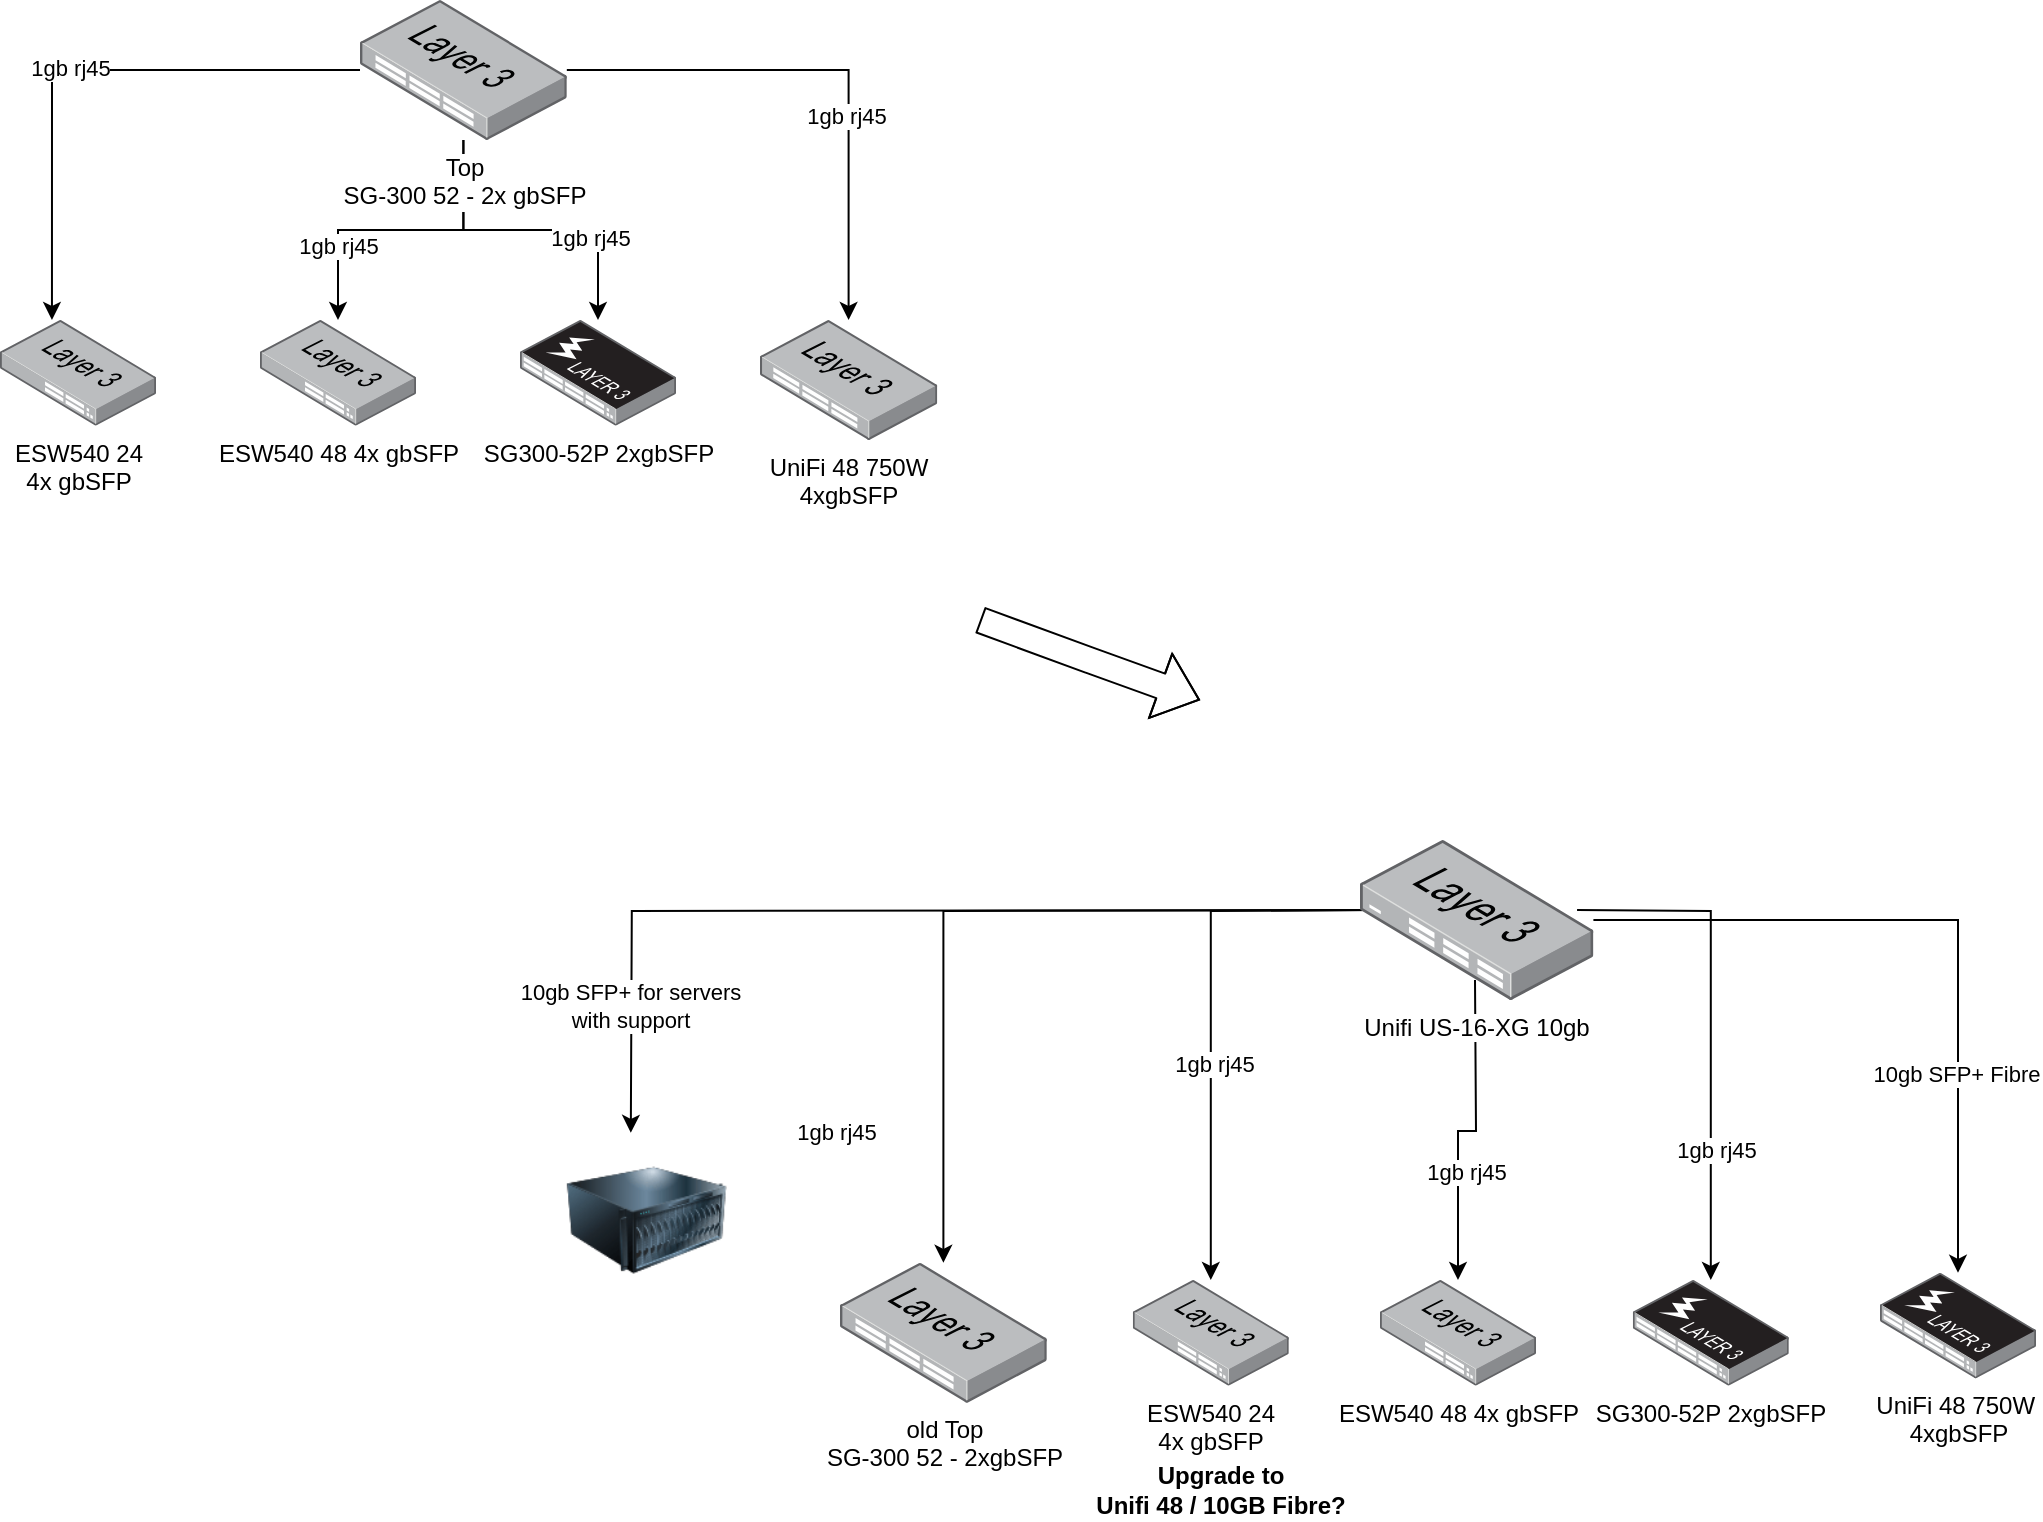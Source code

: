 <mxfile version="13.6.3" type="github">
  <diagram id="2mYRZW20Vw6ouSBLglps" name="Page-1">
    <mxGraphModel dx="1038" dy="548" grid="1" gridSize="10" guides="1" tooltips="1" connect="1" arrows="1" fold="1" page="1" pageScale="1" pageWidth="1100" pageHeight="850" math="0" shadow="0">
      <root>
        <mxCell id="0" />
        <mxCell id="1" parent="0" />
        <mxCell id="_yT_B3aDCmFa8oAkZCny-6" style="edgeStyle=orthogonalEdgeStyle;rounded=0;orthogonalLoop=1;jettySize=auto;html=1;entryX=0.333;entryY=0;entryDx=0;entryDy=0;entryPerimeter=0;" parent="1" source="_yT_B3aDCmFa8oAkZCny-1" target="_yT_B3aDCmFa8oAkZCny-2" edge="1">
          <mxGeometry relative="1" as="geometry" />
        </mxCell>
        <mxCell id="_yT_B3aDCmFa8oAkZCny-33" value="1gb rj45" style="edgeLabel;html=1;align=center;verticalAlign=middle;resizable=0;points=[];" parent="_yT_B3aDCmFa8oAkZCny-6" vertex="1" connectable="0">
          <mxGeometry x="0.039" y="-1" relative="1" as="geometry">
            <mxPoint as="offset" />
          </mxGeometry>
        </mxCell>
        <mxCell id="_yT_B3aDCmFa8oAkZCny-7" style="edgeStyle=orthogonalEdgeStyle;rounded=0;orthogonalLoop=1;jettySize=auto;html=1;" parent="1" source="_yT_B3aDCmFa8oAkZCny-1" target="_yT_B3aDCmFa8oAkZCny-3" edge="1">
          <mxGeometry relative="1" as="geometry" />
        </mxCell>
        <mxCell id="_yT_B3aDCmFa8oAkZCny-32" value="1gb rj45" style="edgeLabel;html=1;align=center;verticalAlign=middle;resizable=0;points=[];" parent="_yT_B3aDCmFa8oAkZCny-7" vertex="1" connectable="0">
          <mxGeometry x="0.515" relative="1" as="geometry">
            <mxPoint as="offset" />
          </mxGeometry>
        </mxCell>
        <mxCell id="_yT_B3aDCmFa8oAkZCny-8" style="edgeStyle=orthogonalEdgeStyle;rounded=0;orthogonalLoop=1;jettySize=auto;html=1;" parent="1" source="_yT_B3aDCmFa8oAkZCny-1" target="_yT_B3aDCmFa8oAkZCny-4" edge="1">
          <mxGeometry relative="1" as="geometry" />
        </mxCell>
        <mxCell id="_yT_B3aDCmFa8oAkZCny-31" value="1gb rj45" style="edgeLabel;html=1;align=center;verticalAlign=middle;resizable=0;points=[];" parent="_yT_B3aDCmFa8oAkZCny-8" vertex="1" connectable="0">
          <mxGeometry x="0.479" y="-4" relative="1" as="geometry">
            <mxPoint as="offset" />
          </mxGeometry>
        </mxCell>
        <mxCell id="_yT_B3aDCmFa8oAkZCny-9" style="edgeStyle=orthogonalEdgeStyle;rounded=0;orthogonalLoop=1;jettySize=auto;html=1;" parent="1" source="_yT_B3aDCmFa8oAkZCny-1" target="_yT_B3aDCmFa8oAkZCny-5" edge="1">
          <mxGeometry relative="1" as="geometry" />
        </mxCell>
        <mxCell id="_yT_B3aDCmFa8oAkZCny-30" value="1gb rj45" style="edgeLabel;html=1;align=center;verticalAlign=middle;resizable=0;points=[];" parent="_yT_B3aDCmFa8oAkZCny-9" vertex="1" connectable="0">
          <mxGeometry x="0.05" y="-23" relative="1" as="geometry">
            <mxPoint as="offset" />
          </mxGeometry>
        </mxCell>
        <mxCell id="_yT_B3aDCmFa8oAkZCny-1" value="Top &lt;br&gt;SG-300 52 - 2x gbSFP" style="points=[];aspect=fixed;html=1;align=center;shadow=0;dashed=0;image;image=img/lib/allied_telesis/switch/Switch_48_port_L3.svg;" parent="1" vertex="1">
          <mxGeometry x="220" y="50" width="103.41" height="70" as="geometry" />
        </mxCell>
        <mxCell id="_yT_B3aDCmFa8oAkZCny-2" value="ESW540 24 &lt;br&gt;4x gbSFP" style="points=[];aspect=fixed;html=1;align=center;shadow=0;dashed=0;image;image=img/lib/allied_telesis/switch/Switch_24_port_L3_Alternative.svg;" parent="1" vertex="1">
          <mxGeometry x="40" y="210" width="78" height="52.8" as="geometry" />
        </mxCell>
        <mxCell id="_yT_B3aDCmFa8oAkZCny-3" value="ESW540 48 4x gbSFP" style="points=[];aspect=fixed;html=1;align=center;shadow=0;dashed=0;image;image=img/lib/allied_telesis/switch/Switch_24_port_L3_Alternative.svg;" parent="1" vertex="1">
          <mxGeometry x="170" y="210" width="78" height="52.8" as="geometry" />
        </mxCell>
        <mxCell id="_yT_B3aDCmFa8oAkZCny-4" value="SG300-52P 2xgbSFP" style="points=[];aspect=fixed;html=1;align=center;shadow=0;dashed=0;image;image=img/lib/allied_telesis/switch/Switch_48_port_L3_POE.svg;" parent="1" vertex="1">
          <mxGeometry x="300" y="210" width="78" height="52.8" as="geometry" />
        </mxCell>
        <mxCell id="_yT_B3aDCmFa8oAkZCny-5" value="UniFi 48 750W &lt;br&gt;4xgbSFP" style="points=[];aspect=fixed;html=1;align=center;shadow=0;dashed=0;image;image=img/lib/allied_telesis/switch/Switch_48_port_L3.svg;" parent="1" vertex="1">
          <mxGeometry x="420" y="210" width="88.64" height="60" as="geometry" />
        </mxCell>
        <mxCell id="_yT_B3aDCmFa8oAkZCny-34" style="edgeStyle=orthogonalEdgeStyle;rounded=0;orthogonalLoop=1;jettySize=auto;html=1;" parent="1" target="_yT_B3aDCmFa8oAkZCny-24" edge="1">
          <mxGeometry relative="1" as="geometry">
            <mxPoint x="726.41" y="505" as="sourcePoint" />
          </mxGeometry>
        </mxCell>
        <mxCell id="_yT_B3aDCmFa8oAkZCny-35" value="1gb rj45" style="edgeLabel;html=1;align=center;verticalAlign=middle;resizable=0;points=[];" parent="_yT_B3aDCmFa8oAkZCny-34" vertex="1" connectable="0">
          <mxGeometry x="0.088" y="55" relative="1" as="geometry">
            <mxPoint x="-56" y="55" as="offset" />
          </mxGeometry>
        </mxCell>
        <mxCell id="_yT_B3aDCmFa8oAkZCny-36" style="edgeStyle=orthogonalEdgeStyle;rounded=0;orthogonalLoop=1;jettySize=auto;html=1;" parent="1" target="_yT_B3aDCmFa8oAkZCny-25" edge="1">
          <mxGeometry relative="1" as="geometry">
            <mxPoint x="726.41" y="505" as="sourcePoint" />
          </mxGeometry>
        </mxCell>
        <mxCell id="_yT_B3aDCmFa8oAkZCny-37" value="1gb rj45" style="edgeLabel;html=1;align=center;verticalAlign=middle;resizable=0;points=[];" parent="_yT_B3aDCmFa8oAkZCny-36" vertex="1" connectable="0">
          <mxGeometry x="0.188" y="1" relative="1" as="geometry">
            <mxPoint as="offset" />
          </mxGeometry>
        </mxCell>
        <mxCell id="_yT_B3aDCmFa8oAkZCny-38" style="edgeStyle=orthogonalEdgeStyle;rounded=0;orthogonalLoop=1;jettySize=auto;html=1;" parent="1" target="_yT_B3aDCmFa8oAkZCny-26" edge="1">
          <mxGeometry relative="1" as="geometry">
            <mxPoint x="777.5" y="540" as="sourcePoint" />
          </mxGeometry>
        </mxCell>
        <mxCell id="_yT_B3aDCmFa8oAkZCny-39" value="1gb rj45" style="edgeLabel;html=1;align=center;verticalAlign=middle;resizable=0;points=[];" parent="_yT_B3aDCmFa8oAkZCny-38" vertex="1" connectable="0">
          <mxGeometry x="0.316" y="4" relative="1" as="geometry">
            <mxPoint as="offset" />
          </mxGeometry>
        </mxCell>
        <mxCell id="_yT_B3aDCmFa8oAkZCny-40" style="edgeStyle=orthogonalEdgeStyle;rounded=0;orthogonalLoop=1;jettySize=auto;html=1;" parent="1" target="_yT_B3aDCmFa8oAkZCny-27" edge="1">
          <mxGeometry relative="1" as="geometry">
            <mxPoint x="828.53" y="505" as="sourcePoint" />
          </mxGeometry>
        </mxCell>
        <mxCell id="_yT_B3aDCmFa8oAkZCny-41" value="1gb rj45" style="edgeLabel;html=1;align=center;verticalAlign=middle;resizable=0;points=[];" parent="_yT_B3aDCmFa8oAkZCny-40" vertex="1" connectable="0">
          <mxGeometry x="0.479" y="2" relative="1" as="geometry">
            <mxPoint as="offset" />
          </mxGeometry>
        </mxCell>
        <mxCell id="_yT_B3aDCmFa8oAkZCny-45" style="edgeStyle=orthogonalEdgeStyle;rounded=0;orthogonalLoop=1;jettySize=auto;html=1;" parent="1" edge="1">
          <mxGeometry relative="1" as="geometry">
            <mxPoint x="355.41" y="616.4" as="targetPoint" />
            <mxPoint x="726.41" y="505" as="sourcePoint" />
          </mxGeometry>
        </mxCell>
        <mxCell id="_yT_B3aDCmFa8oAkZCny-48" value="10gb SFP+ for servers&lt;br&gt;with support" style="edgeLabel;html=1;align=center;verticalAlign=middle;resizable=0;points=[];" parent="_yT_B3aDCmFa8oAkZCny-45" vertex="1" connectable="0">
          <mxGeometry x="0.571" y="40" relative="1" as="geometry">
            <mxPoint x="-41" y="40" as="offset" />
          </mxGeometry>
        </mxCell>
        <mxCell id="_yT_B3aDCmFa8oAkZCny-24" value="old Top &lt;br&gt;SG-300 52 - 2xgbSFP" style="points=[];aspect=fixed;html=1;align=center;shadow=0;dashed=0;image;image=img/lib/allied_telesis/switch/Switch_48_port_L3.svg;" parent="1" vertex="1">
          <mxGeometry x="460" y="681.4" width="103.41" height="70" as="geometry" />
        </mxCell>
        <mxCell id="_yT_B3aDCmFa8oAkZCny-25" value="ESW540 24 &lt;br&gt;4x gbSFP" style="points=[];aspect=fixed;html=1;align=center;shadow=0;dashed=0;image;image=img/lib/allied_telesis/switch/Switch_24_port_L3_Alternative.svg;" parent="1" vertex="1">
          <mxGeometry x="606.41" y="690" width="78" height="52.8" as="geometry" />
        </mxCell>
        <mxCell id="_yT_B3aDCmFa8oAkZCny-26" value="ESW540 48 4x gbSFP" style="points=[];aspect=fixed;html=1;align=center;shadow=0;dashed=0;image;image=img/lib/allied_telesis/switch/Switch_24_port_L3_Alternative.svg;" parent="1" vertex="1">
          <mxGeometry x="730.0" y="690" width="78" height="52.8" as="geometry" />
        </mxCell>
        <mxCell id="_yT_B3aDCmFa8oAkZCny-27" value="SG300-52P 2xgbSFP" style="points=[];aspect=fixed;html=1;align=center;shadow=0;dashed=0;image;image=img/lib/allied_telesis/switch/Switch_48_port_L3_POE.svg;" parent="1" vertex="1">
          <mxGeometry x="856.41" y="690" width="78" height="52.8" as="geometry" />
        </mxCell>
        <mxCell id="_yT_B3aDCmFa8oAkZCny-29" value="" style="shape=flexArrow;endArrow=classic;html=1;width=13;endSize=6.47;" parent="1" edge="1">
          <mxGeometry width="50" height="50" relative="1" as="geometry">
            <mxPoint x="530" y="360" as="sourcePoint" />
            <mxPoint x="640" y="400" as="targetPoint" />
            <Array as="points">
              <mxPoint x="585" y="380.2" />
            </Array>
          </mxGeometry>
        </mxCell>
        <mxCell id="_yT_B3aDCmFa8oAkZCny-47" value="" style="image;html=1;image=img/lib/clip_art/computers/Server_128x128.png" parent="1" vertex="1">
          <mxGeometry x="323.41" y="620" width="80" height="80" as="geometry" />
        </mxCell>
        <mxCell id="i-VMcJjOGpMyRNt9olrJ-3" style="edgeStyle=orthogonalEdgeStyle;rounded=0;orthogonalLoop=1;jettySize=auto;html=1;" edge="1" parent="1" source="_yT_B3aDCmFa8oAkZCny-49" target="i-VMcJjOGpMyRNt9olrJ-2">
          <mxGeometry relative="1" as="geometry" />
        </mxCell>
        <mxCell id="i-VMcJjOGpMyRNt9olrJ-4" value="10gb SFP+ Fibre" style="edgeLabel;html=1;align=center;verticalAlign=middle;resizable=0;points=[];" vertex="1" connectable="0" parent="i-VMcJjOGpMyRNt9olrJ-3">
          <mxGeometry x="0.447" y="-1" relative="1" as="geometry">
            <mxPoint as="offset" />
          </mxGeometry>
        </mxCell>
        <mxCell id="_yT_B3aDCmFa8oAkZCny-49" value="Unifi US‑16‑XG 10gb" style="points=[];aspect=fixed;html=1;align=center;shadow=0;dashed=0;image;image=img/lib/allied_telesis/switch/Switch_24_port_L3.svg;" parent="1" vertex="1">
          <mxGeometry x="720" y="470" width="116.7" height="80" as="geometry" />
        </mxCell>
        <mxCell id="i-VMcJjOGpMyRNt9olrJ-1" value="&lt;b&gt;Upgrade to&lt;br&gt;Unifi 48 / 10GB Fibre?&lt;/b&gt;" style="text;html=1;align=center;verticalAlign=middle;resizable=0;points=[];autosize=1;" vertex="1" parent="1">
          <mxGeometry x="580" y="780" width="140" height="30" as="geometry" />
        </mxCell>
        <mxCell id="i-VMcJjOGpMyRNt9olrJ-2" value="UniFi 48 750W&amp;nbsp;&lt;br&gt;4xgbSFP" style="points=[];aspect=fixed;html=1;align=center;shadow=0;dashed=0;image;image=img/lib/allied_telesis/switch/Switch_48_port_L3_POE.svg;" vertex="1" parent="1">
          <mxGeometry x="980.0" y="686.4" width="78" height="52.8" as="geometry" />
        </mxCell>
      </root>
    </mxGraphModel>
  </diagram>
</mxfile>
